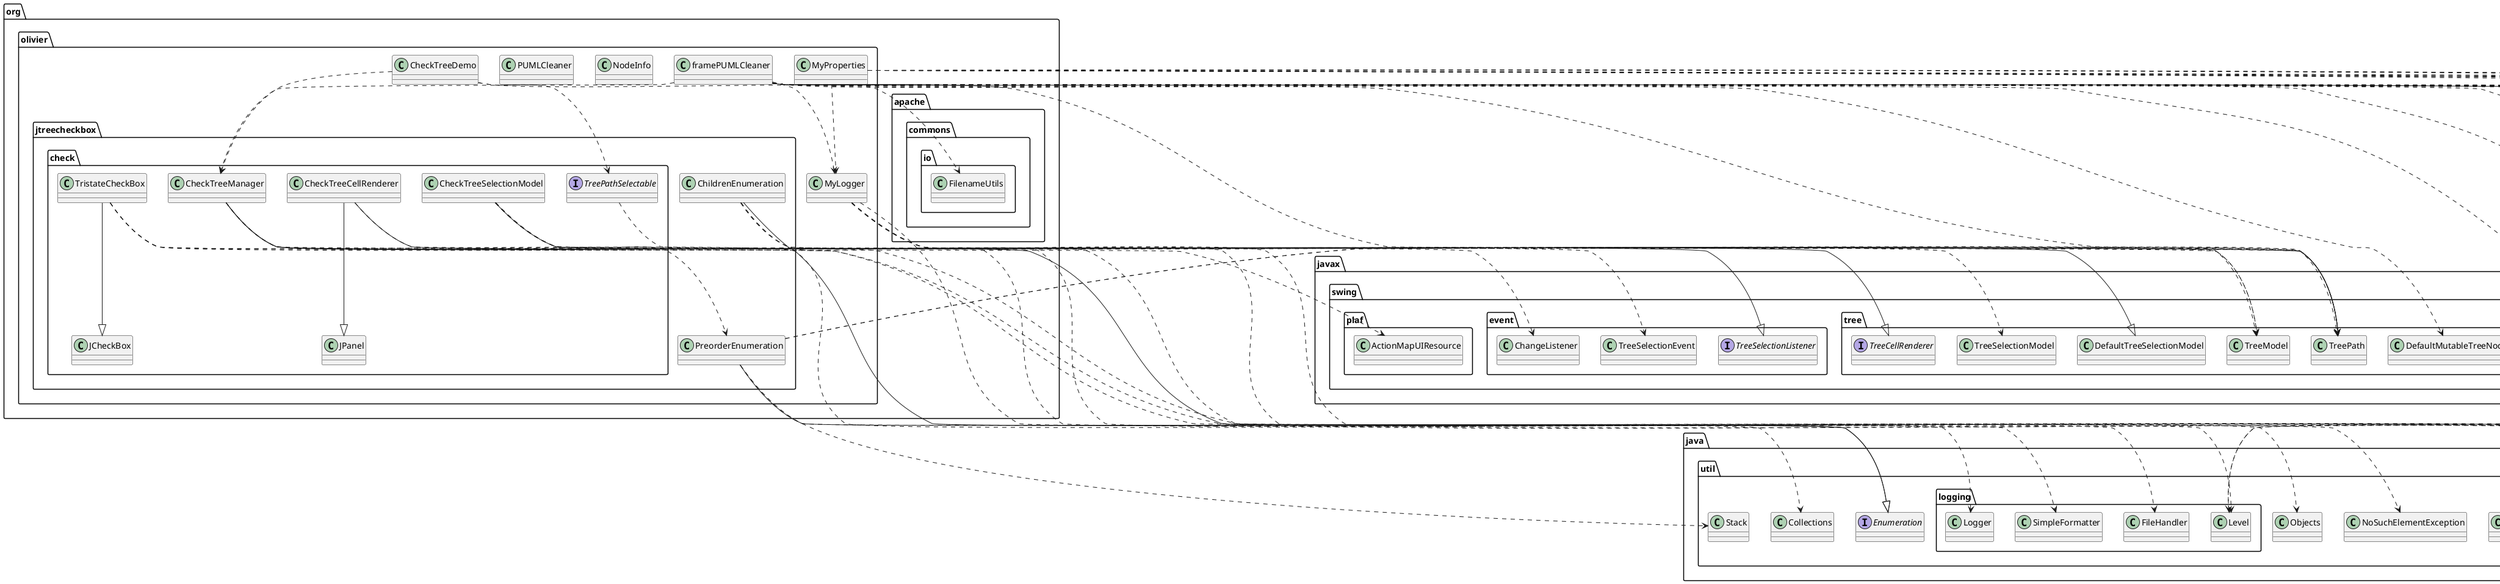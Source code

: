 @startuml
annotation java.lang.Override
annotation java.lang.SuppressWarnings
class java.awt.event.MouseAdapter
class java.awt.event.MouseEvent
class java.io.BufferedReader
class java.io.BufferedWriter
class java.io.File
class java.io.FileInputStream
class java.io.FileNotFoundException
class java.io.FileOutputStream
class java.io.FileReader
class java.io.FileWriter
class java.io.IOException
class java.io.InputStream
class java.io.OutputStream
class java.util.Collections
class java.util.NoSuchElementException
class java.util.Objects
class java.util.Properties
class java.util.Stack
class java.util.logging.FileHandler
class java.util.logging.Level
class java.util.logging.Logger
class java.util.logging.SimpleFormatter
class javax.swing.JFileChooser
class javax.swing.JFrame
class javax.swing.JOptionPane
class javax.swing.JTextArea
class javax.swing.JTree
class javax.swing.event.ChangeListener
class javax.swing.event.TreeSelectionEvent
class javax.swing.filechooser.FileFilter
class javax.swing.plaf.ActionMapUIResource
class javax.swing.tree.DefaultMutableTreeNode
class javax.swing.tree.DefaultTreeModel
class javax.swing.tree.DefaultTreeSelectionModel
class javax.swing.tree.TreeModel
class javax.swing.tree.TreeNode
class javax.swing.tree.TreePath
class javax.swing.tree.TreeSelectionModel
class org.apache.commons.io.FilenameUtils
class org.olivier.CheckTreeDemo
class org.olivier.MyLogger
class org.olivier.MyProperties
class org.olivier.NodeInfo
class org.olivier.PUMLCleaner
class org.olivier.framePUMLCleaner
class org.olivier.jtreecheckbox.ChildrenEnumeration
class org.olivier.jtreecheckbox.PreorderEnumeration
class org.olivier.jtreecheckbox.check.CheckTreeCellRenderer
class org.olivier.jtreecheckbox.check.CheckTreeManager
class org.olivier.jtreecheckbox.check.CheckTreeSelectionModel
class org.olivier.jtreecheckbox.check.JCheckBox
class org.olivier.jtreecheckbox.check.JPanel
class org.olivier.jtreecheckbox.check.TristateCheckBox
interface java.util.Enumeration
interface javax.swing.event.TreeSelectionListener
interface javax.swing.tree.TreeCellRenderer
interface org.olivier.jtreecheckbox.check.TreePathSelectable
org.olivier.CheckTreeDemo ..> javax.swing.tree.TreePath
org.olivier.CheckTreeDemo ..> org.olivier.jtreecheckbox.check.CheckTreeManager
org.olivier.CheckTreeDemo ..> org.olivier.jtreecheckbox.check.TreePathSelectable
org.olivier.MyLogger ..> java.io.File
org.olivier.MyLogger ..> java.io.IOException
org.olivier.MyLogger ..> java.util.logging.FileHandler
org.olivier.MyLogger ..> java.util.logging.Level
org.olivier.MyLogger ..> java.util.logging.Logger
org.olivier.MyLogger ..> java.util.logging.SimpleFormatter
org.olivier.MyProperties ..> java.io.FileInputStream
org.olivier.MyProperties ..> java.io.FileOutputStream
org.olivier.MyProperties ..> java.io.IOException
org.olivier.MyProperties ..> java.io.InputStream
org.olivier.MyProperties ..> java.io.OutputStream
org.olivier.MyProperties ..> java.util.Properties
org.olivier.MyProperties ..> java.util.logging.Level
org.olivier.MyProperties ..> javax.swing.JOptionPane
org.olivier.MyProperties ..> org.olivier.MyLogger
org.olivier.framePUMLCleaner ..> java.lang.Override
org.olivier.framePUMLCleaner ..> java.lang.SuppressWarnings
org.olivier.framePUMLCleaner ..> java.io.BufferedReader
org.olivier.framePUMLCleaner ..> java.io.BufferedWriter
org.olivier.framePUMLCleaner ..> java.io.File
org.olivier.framePUMLCleaner ..> java.io.FileNotFoundException
org.olivier.framePUMLCleaner ..> java.io.FileReader
org.olivier.framePUMLCleaner ..> java.io.FileWriter
org.olivier.framePUMLCleaner ..> java.io.IOException
org.olivier.framePUMLCleaner ..> java.util.Properties
org.olivier.framePUMLCleaner ..> java.util.logging.Level
org.olivier.framePUMLCleaner ..> javax.swing.JFileChooser
org.olivier.framePUMLCleaner --|> javax.swing.JFrame
org.olivier.framePUMLCleaner ..> javax.swing.JOptionPane
org.olivier.framePUMLCleaner ..> javax.swing.JTextArea
org.olivier.framePUMLCleaner ..> javax.swing.JTree
org.olivier.framePUMLCleaner ..> javax.swing.filechooser.FileFilter
org.olivier.framePUMLCleaner ..> javax.swing.tree.DefaultMutableTreeNode
org.olivier.framePUMLCleaner ..> javax.swing.tree.DefaultTreeModel
org.olivier.framePUMLCleaner ..> javax.swing.tree.TreeNode
org.olivier.framePUMLCleaner ..> javax.swing.tree.TreePath
org.olivier.framePUMLCleaner ..> org.apache.commons.io.FilenameUtils
org.olivier.framePUMLCleaner ..> org.olivier.MyLogger
org.olivier.framePUMLCleaner ..> org.olivier.jtreecheckbox.check.CheckTreeManager
org.olivier.jtreecheckbox.ChildrenEnumeration ..> java.util.NoSuchElementException
org.olivier.jtreecheckbox.ChildrenEnumeration ..> javax.swing.tree.TreeModel
org.olivier.jtreecheckbox.ChildrenEnumeration ..> javax.swing.tree.TreePath
org.olivier.jtreecheckbox.ChildrenEnumeration --|> java.util.Enumeration
org.olivier.jtreecheckbox.PreorderEnumeration ..> java.util.Collections
org.olivier.jtreecheckbox.PreorderEnumeration ..> java.util.Stack
org.olivier.jtreecheckbox.PreorderEnumeration ..> javax.swing.tree.TreeModel
org.olivier.jtreecheckbox.PreorderEnumeration ..> javax.swing.tree.TreePath
org.olivier.jtreecheckbox.PreorderEnumeration --|> java.util.Enumeration
org.olivier.jtreecheckbox.check.CheckTreeCellRenderer ..> javax.swing.tree.TreePath
org.olivier.jtreecheckbox.check.CheckTreeCellRenderer --|> org.olivier.jtreecheckbox.check.JPanel
org.olivier.jtreecheckbox.check.CheckTreeCellRenderer --|> javax.swing.tree.TreeCellRenderer
org.olivier.jtreecheckbox.check.CheckTreeManager --|> java.awt.event.MouseAdapter
org.olivier.jtreecheckbox.check.CheckTreeManager ..> java.awt.event.MouseEvent
org.olivier.jtreecheckbox.check.CheckTreeManager ..> javax.swing.event.TreeSelectionEvent
org.olivier.jtreecheckbox.check.CheckTreeManager ..> javax.swing.tree.TreePath
org.olivier.jtreecheckbox.check.CheckTreeManager --|> javax.swing.event.TreeSelectionListener
org.olivier.jtreecheckbox.check.CheckTreeSelectionModel --|> javax.swing.tree.DefaultTreeSelectionModel
org.olivier.jtreecheckbox.check.CheckTreeSelectionModel ..> javax.swing.tree.TreeModel
org.olivier.jtreecheckbox.check.CheckTreeSelectionModel ..> javax.swing.tree.TreePath
org.olivier.jtreecheckbox.check.CheckTreeSelectionModel ..> javax.swing.tree.TreeSelectionModel
org.olivier.jtreecheckbox.check.CheckTreeSelectionModel ..> org.olivier.jtreecheckbox.PreorderEnumeration
org.olivier.jtreecheckbox.check.TristateCheckBox ..> java.lang.Override
org.olivier.jtreecheckbox.check.TristateCheckBox ..> java.util.Objects
org.olivier.jtreecheckbox.check.TristateCheckBox ..> javax.swing.event.ChangeListener
org.olivier.jtreecheckbox.check.TristateCheckBox ..> javax.swing.plaf.ActionMapUIResource
org.olivier.jtreecheckbox.check.TristateCheckBox --|> org.olivier.jtreecheckbox.check.JCheckBox
org.olivier.jtreecheckbox.check.TreePathSelectable ..> javax.swing.tree.TreePath
@enduml